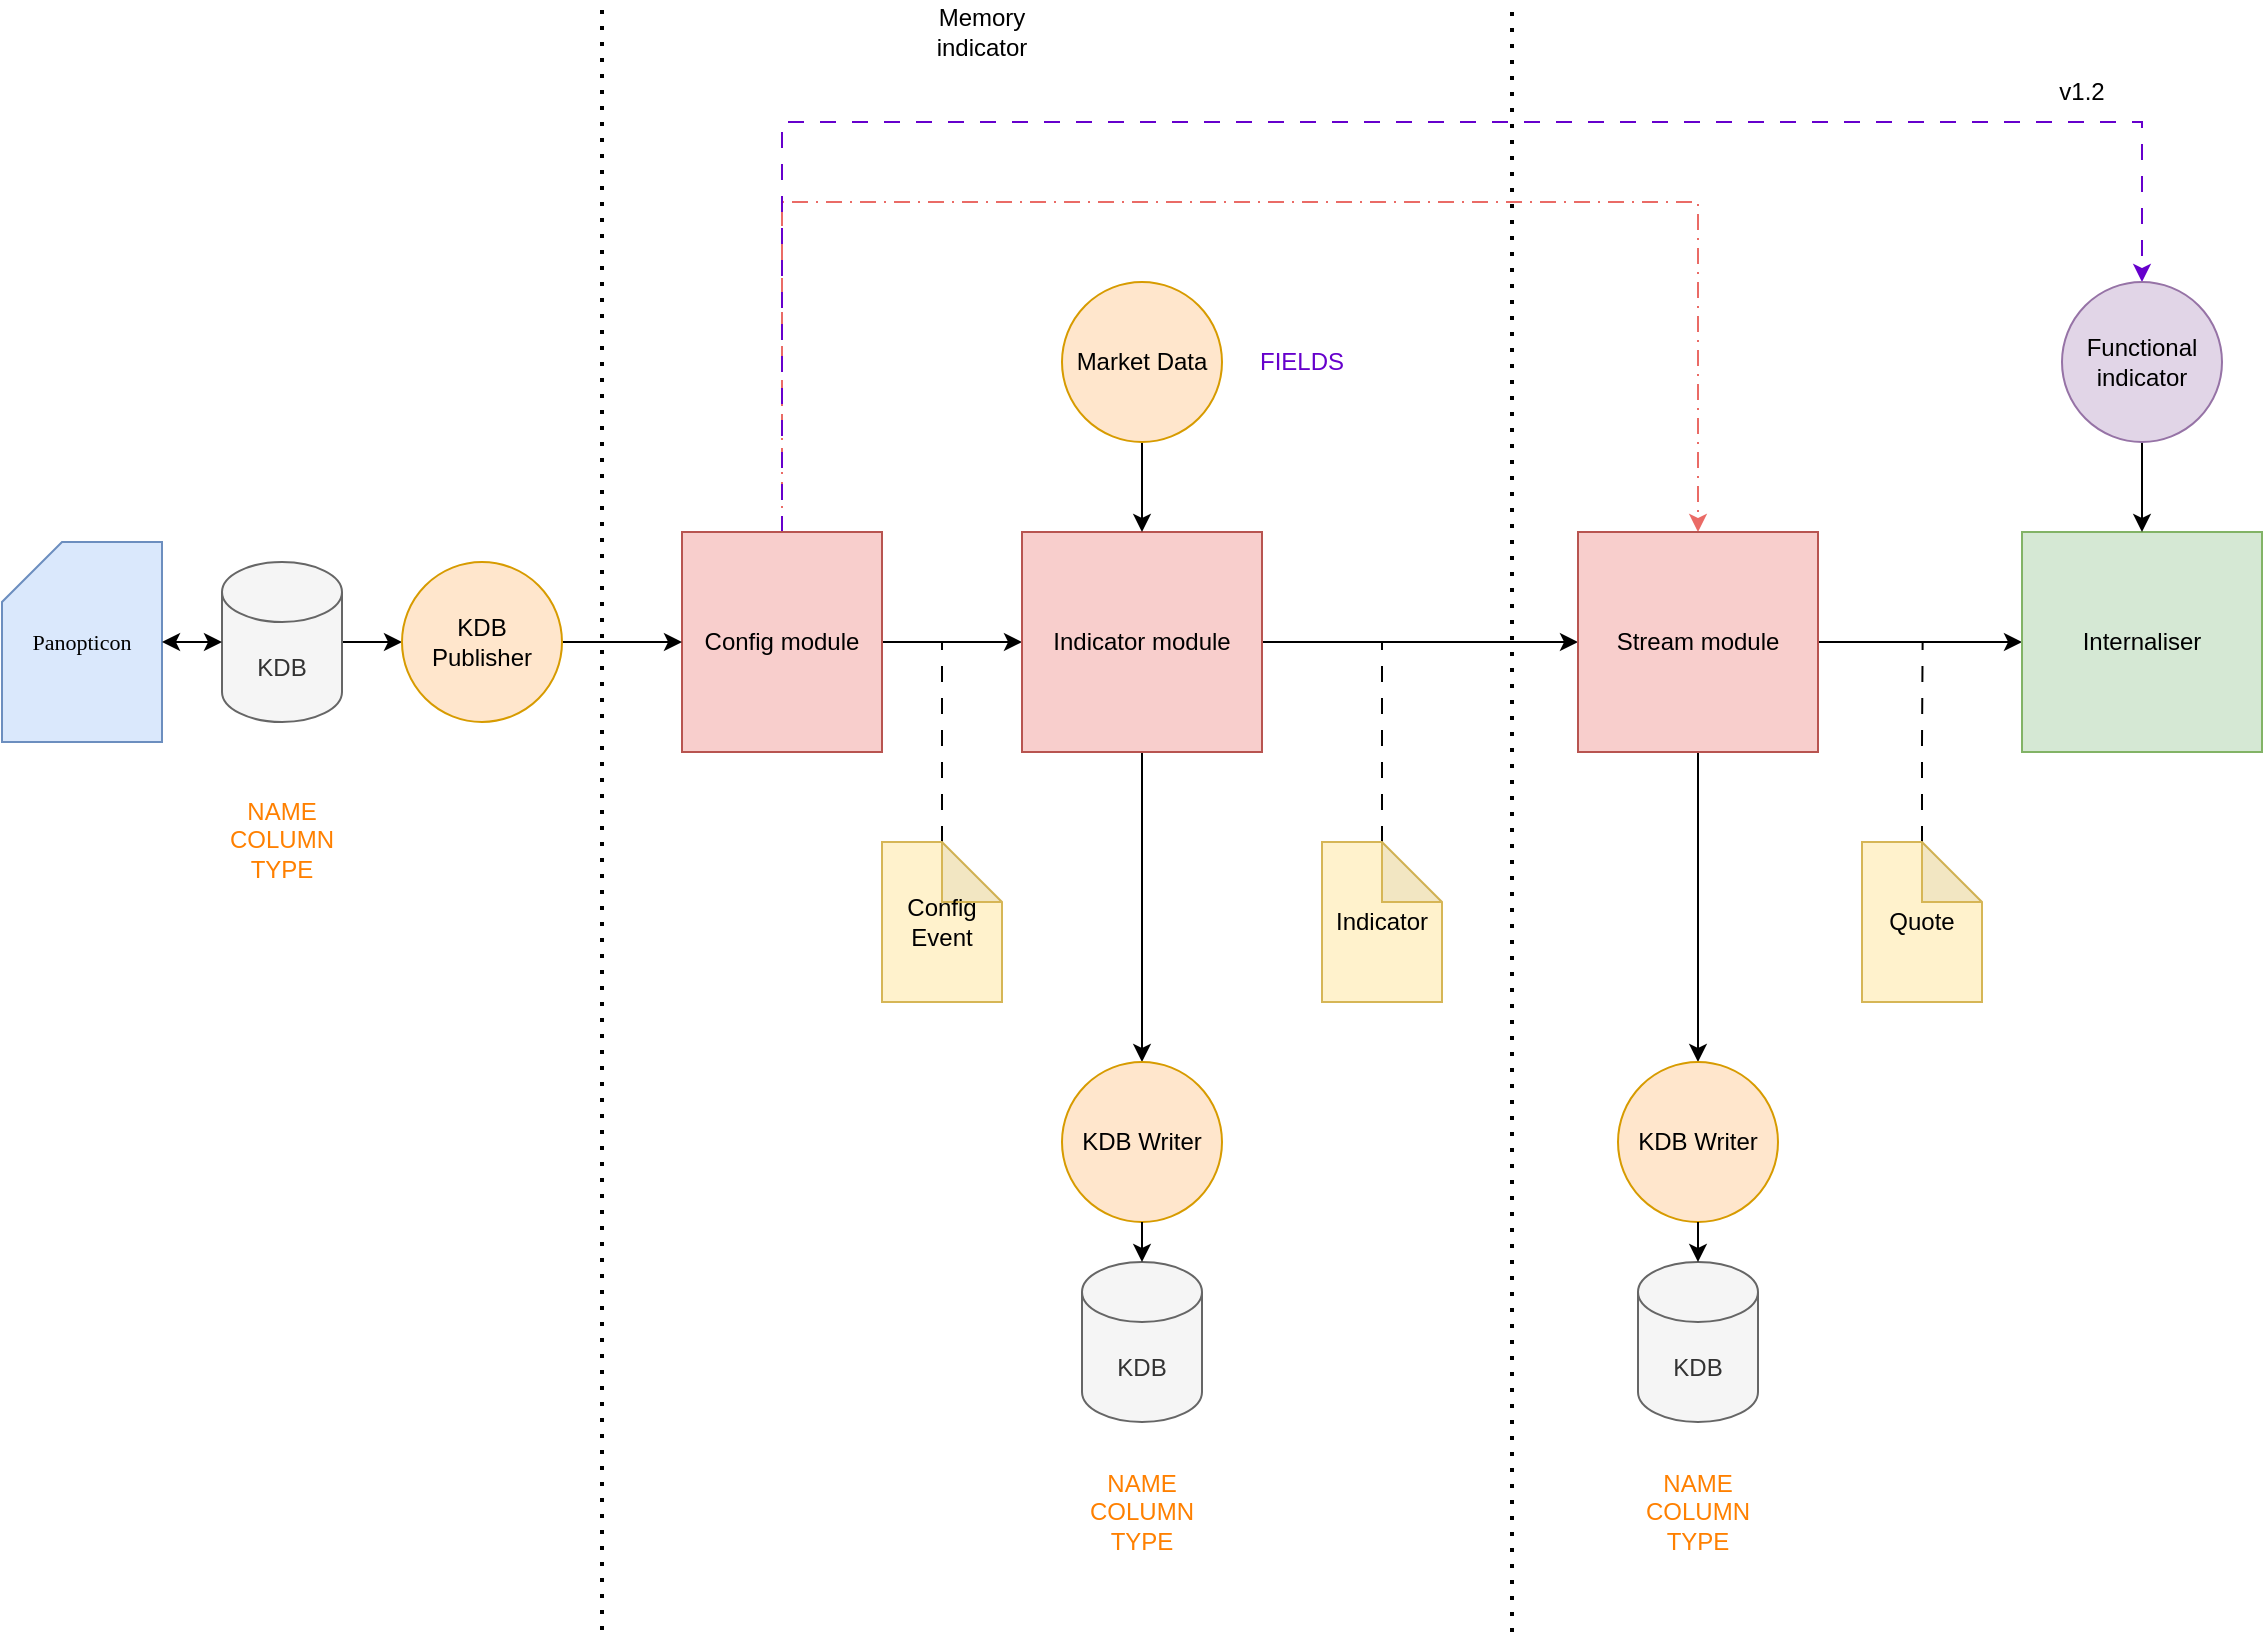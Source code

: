 <mxfile version="28.2.8">
  <diagram name="Page-1" id="MFQ48I82jk25YEW3esUh">
    <mxGraphModel dx="2058" dy="760" grid="1" gridSize="10" guides="1" tooltips="1" connect="1" arrows="1" fold="1" page="1" pageScale="1" pageWidth="1169" pageHeight="827" math="0" shadow="0">
      <root>
        <mxCell id="0" />
        <mxCell id="1" parent="0" />
        <mxCell id="rVpzt-tkcxXTqWZn1HGp-15" style="edgeStyle=orthogonalEdgeStyle;rounded=0;orthogonalLoop=1;jettySize=auto;html=1;exitX=1;exitY=0.5;exitDx=0;exitDy=0;exitPerimeter=0;" parent="1" source="rVpzt-tkcxXTqWZn1HGp-1" target="rVpzt-tkcxXTqWZn1HGp-10" edge="1">
          <mxGeometry relative="1" as="geometry" />
        </mxCell>
        <mxCell id="rVpzt-tkcxXTqWZn1HGp-1" value="KDB" style="shape=cylinder3;whiteSpace=wrap;html=1;boundedLbl=1;backgroundOutline=1;size=15;fillColor=#f5f5f5;fontColor=#333333;strokeColor=#666666;" parent="1" vertex="1">
          <mxGeometry x="130" y="290" width="60" height="80" as="geometry" />
        </mxCell>
        <mxCell id="rVpzt-tkcxXTqWZn1HGp-17" style="edgeStyle=orthogonalEdgeStyle;rounded=0;orthogonalLoop=1;jettySize=auto;html=1;exitX=1;exitY=0.5;exitDx=0;exitDy=0;entryX=0;entryY=0.5;entryDx=0;entryDy=0;" parent="1" source="rVpzt-tkcxXTqWZn1HGp-5" target="rVpzt-tkcxXTqWZn1HGp-6" edge="1">
          <mxGeometry relative="1" as="geometry" />
        </mxCell>
        <mxCell id="rVpzt-tkcxXTqWZn1HGp-32" style="edgeStyle=orthogonalEdgeStyle;rounded=0;orthogonalLoop=1;jettySize=auto;html=1;exitX=0.5;exitY=0;exitDx=0;exitDy=0;entryX=0.5;entryY=0;entryDx=0;entryDy=0;dashed=1;dashPattern=8 4 1 4;strokeColor=#EA6B66;" parent="1" source="rVpzt-tkcxXTqWZn1HGp-5" target="rVpzt-tkcxXTqWZn1HGp-7" edge="1">
          <mxGeometry relative="1" as="geometry">
            <Array as="points">
              <mxPoint x="410" y="110" />
              <mxPoint x="868" y="110" />
            </Array>
          </mxGeometry>
        </mxCell>
        <mxCell id="rVpzt-tkcxXTqWZn1HGp-53" style="edgeStyle=orthogonalEdgeStyle;rounded=0;orthogonalLoop=1;jettySize=auto;html=1;exitX=0.5;exitY=0;exitDx=0;exitDy=0;entryX=0.5;entryY=0;entryDx=0;entryDy=0;strokeColor=#6600CC;dashed=1;dashPattern=8 8;" parent="1" source="rVpzt-tkcxXTqWZn1HGp-5" target="rVpzt-tkcxXTqWZn1HGp-50" edge="1">
          <mxGeometry relative="1" as="geometry">
            <Array as="points">
              <mxPoint x="410" y="70" />
              <mxPoint x="1090" y="70" />
            </Array>
          </mxGeometry>
        </mxCell>
        <mxCell id="rVpzt-tkcxXTqWZn1HGp-5" value="Config module" style="rounded=0;whiteSpace=wrap;html=1;fillColor=#f8cecc;strokeColor=#b85450;" parent="1" vertex="1">
          <mxGeometry x="360" y="275" width="100" height="110" as="geometry" />
        </mxCell>
        <mxCell id="rVpzt-tkcxXTqWZn1HGp-18" style="edgeStyle=orthogonalEdgeStyle;rounded=0;orthogonalLoop=1;jettySize=auto;html=1;exitX=1;exitY=0.5;exitDx=0;exitDy=0;" parent="1" source="rVpzt-tkcxXTqWZn1HGp-6" target="rVpzt-tkcxXTqWZn1HGp-7" edge="1">
          <mxGeometry relative="1" as="geometry" />
        </mxCell>
        <mxCell id="rVpzt-tkcxXTqWZn1HGp-25" style="edgeStyle=orthogonalEdgeStyle;rounded=0;orthogonalLoop=1;jettySize=auto;html=1;exitX=0.5;exitY=1;exitDx=0;exitDy=0;entryX=0.5;entryY=0;entryDx=0;entryDy=0;" parent="1" source="rVpzt-tkcxXTqWZn1HGp-6" target="rVpzt-tkcxXTqWZn1HGp-22" edge="1">
          <mxGeometry relative="1" as="geometry" />
        </mxCell>
        <mxCell id="rVpzt-tkcxXTqWZn1HGp-6" value="Indicator module" style="rounded=0;whiteSpace=wrap;html=1;fillColor=#f8cecc;strokeColor=#b85450;" parent="1" vertex="1">
          <mxGeometry x="530" y="275" width="120" height="110" as="geometry" />
        </mxCell>
        <mxCell id="rVpzt-tkcxXTqWZn1HGp-26" style="edgeStyle=orthogonalEdgeStyle;rounded=0;orthogonalLoop=1;jettySize=auto;html=1;exitX=0.5;exitY=1;exitDx=0;exitDy=0;entryX=0.5;entryY=0;entryDx=0;entryDy=0;" parent="1" source="rVpzt-tkcxXTqWZn1HGp-7" target="rVpzt-tkcxXTqWZn1HGp-9" edge="1">
          <mxGeometry relative="1" as="geometry" />
        </mxCell>
        <mxCell id="rVpzt-tkcxXTqWZn1HGp-27" style="edgeStyle=orthogonalEdgeStyle;rounded=0;orthogonalLoop=1;jettySize=auto;html=1;exitX=1;exitY=0.5;exitDx=0;exitDy=0;entryX=0;entryY=0.5;entryDx=0;entryDy=0;" parent="1" source="rVpzt-tkcxXTqWZn1HGp-7" target="rVpzt-tkcxXTqWZn1HGp-12" edge="1">
          <mxGeometry relative="1" as="geometry" />
        </mxCell>
        <mxCell id="rVpzt-tkcxXTqWZn1HGp-7" value="Stream module" style="rounded=0;whiteSpace=wrap;html=1;fillColor=#f8cecc;strokeColor=#b85450;" parent="1" vertex="1">
          <mxGeometry x="808" y="275" width="120" height="110" as="geometry" />
        </mxCell>
        <mxCell id="rVpzt-tkcxXTqWZn1HGp-8" value="KDB" style="shape=cylinder3;whiteSpace=wrap;html=1;boundedLbl=1;backgroundOutline=1;size=15;fillColor=#f5f5f5;fontColor=#333333;strokeColor=#666666;" parent="1" vertex="1">
          <mxGeometry x="838" y="640" width="60" height="80" as="geometry" />
        </mxCell>
        <mxCell id="rVpzt-tkcxXTqWZn1HGp-9" value="KDB Writer" style="ellipse;whiteSpace=wrap;html=1;aspect=fixed;fillColor=#ffe6cc;strokeColor=#d79b00;" parent="1" vertex="1">
          <mxGeometry x="828" y="540" width="80" height="80" as="geometry" />
        </mxCell>
        <mxCell id="rVpzt-tkcxXTqWZn1HGp-16" style="edgeStyle=orthogonalEdgeStyle;rounded=0;orthogonalLoop=1;jettySize=auto;html=1;exitX=1;exitY=0.5;exitDx=0;exitDy=0;entryX=0;entryY=0.5;entryDx=0;entryDy=0;" parent="1" source="rVpzt-tkcxXTqWZn1HGp-10" target="rVpzt-tkcxXTqWZn1HGp-5" edge="1">
          <mxGeometry relative="1" as="geometry" />
        </mxCell>
        <mxCell id="rVpzt-tkcxXTqWZn1HGp-10" value="KDB Publisher" style="ellipse;whiteSpace=wrap;html=1;aspect=fixed;fillColor=#ffe6cc;strokeColor=#d79b00;" parent="1" vertex="1">
          <mxGeometry x="220" y="290" width="80" height="80" as="geometry" />
        </mxCell>
        <mxCell id="rVpzt-tkcxXTqWZn1HGp-11" value="&lt;span style=&quot;font-family: verdana; font-size: 11px; text-align: left;&quot;&gt;Panopticon&lt;/span&gt;" style="shape=card;whiteSpace=wrap;html=1;fillColor=#dae8fc;strokeColor=#6c8ebf;" parent="1" vertex="1">
          <mxGeometry x="20" y="280" width="80" height="100" as="geometry" />
        </mxCell>
        <mxCell id="rVpzt-tkcxXTqWZn1HGp-12" value="Internaliser" style="rounded=0;whiteSpace=wrap;html=1;fillColor=#d5e8d4;strokeColor=#82b366;" parent="1" vertex="1">
          <mxGeometry x="1030" y="275" width="120" height="110" as="geometry" />
        </mxCell>
        <mxCell id="rVpzt-tkcxXTqWZn1HGp-20" style="edgeStyle=orthogonalEdgeStyle;rounded=0;orthogonalLoop=1;jettySize=auto;html=1;exitX=0.5;exitY=1;exitDx=0;exitDy=0;entryX=0.5;entryY=0;entryDx=0;entryDy=0;" parent="1" source="rVpzt-tkcxXTqWZn1HGp-19" target="rVpzt-tkcxXTqWZn1HGp-6" edge="1">
          <mxGeometry relative="1" as="geometry" />
        </mxCell>
        <mxCell id="rVpzt-tkcxXTqWZn1HGp-19" value="Market Data" style="ellipse;whiteSpace=wrap;html=1;aspect=fixed;fillColor=#ffe6cc;strokeColor=#d79b00;" parent="1" vertex="1">
          <mxGeometry x="550" y="150" width="80" height="80" as="geometry" />
        </mxCell>
        <mxCell id="rVpzt-tkcxXTqWZn1HGp-21" value="KDB" style="shape=cylinder3;whiteSpace=wrap;html=1;boundedLbl=1;backgroundOutline=1;size=15;fillColor=#f5f5f5;fontColor=#333333;strokeColor=#666666;" parent="1" vertex="1">
          <mxGeometry x="560" y="640" width="60" height="80" as="geometry" />
        </mxCell>
        <mxCell id="rVpzt-tkcxXTqWZn1HGp-22" value="KDB Writer" style="ellipse;whiteSpace=wrap;html=1;aspect=fixed;fillColor=#ffe6cc;strokeColor=#d79b00;" parent="1" vertex="1">
          <mxGeometry x="550" y="540" width="80" height="80" as="geometry" />
        </mxCell>
        <mxCell id="rVpzt-tkcxXTqWZn1HGp-23" style="edgeStyle=orthogonalEdgeStyle;rounded=0;orthogonalLoop=1;jettySize=auto;html=1;exitX=0.5;exitY=1;exitDx=0;exitDy=0;entryX=0.5;entryY=0;entryDx=0;entryDy=0;entryPerimeter=0;" parent="1" source="rVpzt-tkcxXTqWZn1HGp-22" target="rVpzt-tkcxXTqWZn1HGp-21" edge="1">
          <mxGeometry relative="1" as="geometry" />
        </mxCell>
        <mxCell id="rVpzt-tkcxXTqWZn1HGp-24" style="edgeStyle=orthogonalEdgeStyle;rounded=0;orthogonalLoop=1;jettySize=auto;html=1;exitX=0.5;exitY=1;exitDx=0;exitDy=0;entryX=0.5;entryY=0;entryDx=0;entryDy=0;entryPerimeter=0;" parent="1" source="rVpzt-tkcxXTqWZn1HGp-9" target="rVpzt-tkcxXTqWZn1HGp-8" edge="1">
          <mxGeometry relative="1" as="geometry" />
        </mxCell>
        <mxCell id="rVpzt-tkcxXTqWZn1HGp-28" value="" style="endArrow=none;dashed=1;html=1;dashPattern=1 3;strokeWidth=2;rounded=0;" parent="1" edge="1">
          <mxGeometry width="50" height="50" relative="1" as="geometry">
            <mxPoint x="320" y="824" as="sourcePoint" />
            <mxPoint x="320" y="10" as="targetPoint" />
          </mxGeometry>
        </mxCell>
        <mxCell id="rVpzt-tkcxXTqWZn1HGp-29" value="" style="endArrow=none;dashed=1;html=1;dashPattern=1 3;strokeWidth=2;rounded=0;" parent="1" edge="1">
          <mxGeometry width="50" height="50" relative="1" as="geometry">
            <mxPoint x="775" y="825" as="sourcePoint" />
            <mxPoint x="775" y="10" as="targetPoint" />
          </mxGeometry>
        </mxCell>
        <mxCell id="rVpzt-tkcxXTqWZn1HGp-41" style="edgeStyle=orthogonalEdgeStyle;rounded=0;orthogonalLoop=1;jettySize=auto;html=1;endArrow=none;endFill=0;dashed=1;dashPattern=8 8;" parent="1" source="rVpzt-tkcxXTqWZn1HGp-36" edge="1">
          <mxGeometry relative="1" as="geometry">
            <mxPoint x="710" y="330" as="targetPoint" />
          </mxGeometry>
        </mxCell>
        <mxCell id="rVpzt-tkcxXTqWZn1HGp-36" value="Indicator" style="shape=note;whiteSpace=wrap;html=1;backgroundOutline=1;darkOpacity=0.05;fillColor=#fff2cc;strokeColor=#d6b656;" parent="1" vertex="1">
          <mxGeometry x="680" y="430" width="60" height="80" as="geometry" />
        </mxCell>
        <mxCell id="rVpzt-tkcxXTqWZn1HGp-42" style="edgeStyle=orthogonalEdgeStyle;rounded=0;orthogonalLoop=1;jettySize=auto;html=1;exitX=0;exitY=0;exitDx=30;exitDy=0;exitPerimeter=0;endArrow=none;endFill=0;dashed=1;dashPattern=8 8;" parent="1" source="rVpzt-tkcxXTqWZn1HGp-37" edge="1">
          <mxGeometry relative="1" as="geometry">
            <mxPoint x="980.316" y="330" as="targetPoint" />
          </mxGeometry>
        </mxCell>
        <mxCell id="rVpzt-tkcxXTqWZn1HGp-37" value="Quote" style="shape=note;whiteSpace=wrap;html=1;backgroundOutline=1;darkOpacity=0.05;fillColor=#fff2cc;strokeColor=#d6b656;" parent="1" vertex="1">
          <mxGeometry x="950" y="430" width="60" height="80" as="geometry" />
        </mxCell>
        <mxCell id="rVpzt-tkcxXTqWZn1HGp-40" style="edgeStyle=orthogonalEdgeStyle;rounded=0;orthogonalLoop=1;jettySize=auto;html=1;endArrow=none;endFill=0;dashed=1;dashPattern=8 8;" parent="1" source="rVpzt-tkcxXTqWZn1HGp-39" edge="1">
          <mxGeometry relative="1" as="geometry">
            <mxPoint x="490" y="330" as="targetPoint" />
          </mxGeometry>
        </mxCell>
        <mxCell id="rVpzt-tkcxXTqWZn1HGp-39" value="Config Event" style="shape=note;whiteSpace=wrap;html=1;backgroundOutline=1;darkOpacity=0.05;fillColor=#fff2cc;strokeColor=#d6b656;" parent="1" vertex="1">
          <mxGeometry x="460" y="430" width="60" height="80" as="geometry" />
        </mxCell>
        <mxCell id="rVpzt-tkcxXTqWZn1HGp-43" value="NAME&lt;div&gt;COLUMN&lt;/div&gt;&lt;div&gt;TYPE&lt;/div&gt;" style="text;html=1;whiteSpace=wrap;strokeColor=none;fillColor=none;align=center;verticalAlign=middle;rounded=0;fontColor=#FF8000;" parent="1" vertex="1">
          <mxGeometry x="130" y="414" width="60" height="30" as="geometry" />
        </mxCell>
        <mxCell id="rVpzt-tkcxXTqWZn1HGp-44" value="NAME&lt;div&gt;COLUMN&lt;/div&gt;&lt;div&gt;TYPE&lt;/div&gt;" style="text;html=1;whiteSpace=wrap;strokeColor=none;fillColor=none;align=center;verticalAlign=middle;rounded=0;fontColor=#FF8000;" parent="1" vertex="1">
          <mxGeometry x="560" y="750" width="60" height="30" as="geometry" />
        </mxCell>
        <mxCell id="rVpzt-tkcxXTqWZn1HGp-45" value="NAME&lt;div&gt;COLUMN&lt;/div&gt;&lt;div&gt;TYPE&lt;/div&gt;" style="text;html=1;whiteSpace=wrap;strokeColor=none;fillColor=none;align=center;verticalAlign=middle;rounded=0;fontColor=#FF8000;" parent="1" vertex="1">
          <mxGeometry x="838" y="750" width="60" height="30" as="geometry" />
        </mxCell>
        <mxCell id="rVpzt-tkcxXTqWZn1HGp-46" value="FIELDS" style="text;html=1;whiteSpace=wrap;strokeColor=none;fillColor=none;align=center;verticalAlign=middle;rounded=0;fontColor=#6600CC;" parent="1" vertex="1">
          <mxGeometry x="640" y="175" width="60" height="30" as="geometry" />
        </mxCell>
        <mxCell id="rVpzt-tkcxXTqWZn1HGp-47" value="" style="endArrow=classic;startArrow=classic;html=1;rounded=0;entryX=0;entryY=0.5;entryDx=0;entryDy=0;entryPerimeter=0;exitX=1;exitY=0.5;exitDx=0;exitDy=0;exitPerimeter=0;" parent="1" source="rVpzt-tkcxXTqWZn1HGp-11" target="rVpzt-tkcxXTqWZn1HGp-1" edge="1">
          <mxGeometry width="50" height="50" relative="1" as="geometry">
            <mxPoint x="550" y="440" as="sourcePoint" />
            <mxPoint x="600" y="390" as="targetPoint" />
          </mxGeometry>
        </mxCell>
        <mxCell id="rVpzt-tkcxXTqWZn1HGp-52" style="edgeStyle=orthogonalEdgeStyle;rounded=0;orthogonalLoop=1;jettySize=auto;html=1;exitX=0.5;exitY=1;exitDx=0;exitDy=0;entryX=0.5;entryY=0;entryDx=0;entryDy=0;" parent="1" source="rVpzt-tkcxXTqWZn1HGp-50" target="rVpzt-tkcxXTqWZn1HGp-12" edge="1">
          <mxGeometry relative="1" as="geometry" />
        </mxCell>
        <mxCell id="rVpzt-tkcxXTqWZn1HGp-50" value="Functional indicator" style="ellipse;whiteSpace=wrap;html=1;aspect=fixed;fillColor=#e1d5e7;strokeColor=#9673a6;" parent="1" vertex="1">
          <mxGeometry x="1050" y="150" width="80" height="80" as="geometry" />
        </mxCell>
        <mxCell id="rVpzt-tkcxXTqWZn1HGp-51" value="Memory indicator" style="text;html=1;whiteSpace=wrap;strokeColor=none;fillColor=none;align=center;verticalAlign=middle;rounded=0;" parent="1" vertex="1">
          <mxGeometry x="480" y="10" width="60" height="30" as="geometry" />
        </mxCell>
        <mxCell id="d4PJmrlBMaJnPWiaptQW-1" value="v1.2" style="text;html=1;whiteSpace=wrap;strokeColor=none;fillColor=none;align=center;verticalAlign=middle;rounded=0;" vertex="1" parent="1">
          <mxGeometry x="1030" y="40" width="60" height="30" as="geometry" />
        </mxCell>
      </root>
    </mxGraphModel>
  </diagram>
</mxfile>
